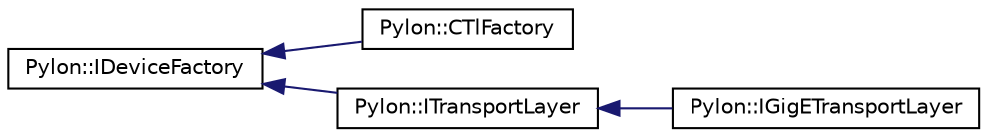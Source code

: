 digraph "Graphical Class Hierarchy"
{
  edge [fontname="Helvetica",fontsize="10",labelfontname="Helvetica",labelfontsize="10"];
  node [fontname="Helvetica",fontsize="10",shape=record];
  rankdir="LR";
  Node1 [label="Pylon::IDeviceFactory",height=0.2,width=0.4,color="black", fillcolor="white", style="filled",URL="$struct_pylon_1_1_i_device_factory.html",tooltip="Interface to be implemented by device factories used to create devices. "];
  Node1 -> Node2 [dir="back",color="midnightblue",fontsize="10",style="solid",fontname="Helvetica"];
  Node2 [label="Pylon::CTlFactory",height=0.2,width=0.4,color="black", fillcolor="white", style="filled",URL="$class_pylon_1_1_c_tl_factory.html",tooltip="the Transport Layer Factory "];
  Node1 -> Node3 [dir="back",color="midnightblue",fontsize="10",style="solid",fontname="Helvetica"];
  Node3 [label="Pylon::ITransportLayer",height=0.2,width=0.4,color="black", fillcolor="white", style="filled",URL="$struct_pylon_1_1_i_transport_layer.html",tooltip="The interface of Transport Layer objects. "];
  Node3 -> Node4 [dir="back",color="midnightblue",fontsize="10",style="solid",fontname="Helvetica"];
  Node4 [label="Pylon::IGigETransportLayer",height=0.2,width=0.4,color="black", fillcolor="white", style="filled",URL="$struct_pylon_1_1_i_gig_e_transport_layer.html",tooltip="Extends the ITransportLayer interface by GigE Vision specific functionality. "];
}
